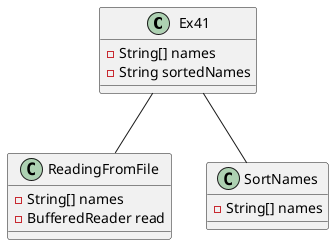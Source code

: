 @startuml
'https://plantuml.com/sequence-diagram

class Ex41{
    -String[] names
    -String sortedNames
}

class ReadingFromFile{
    -String[] names
    -BufferedReader read

}

class SortNames{
    -String[] names
}

Ex41 -- ReadingFromFile
Ex41 -- SortNames
@enduml
